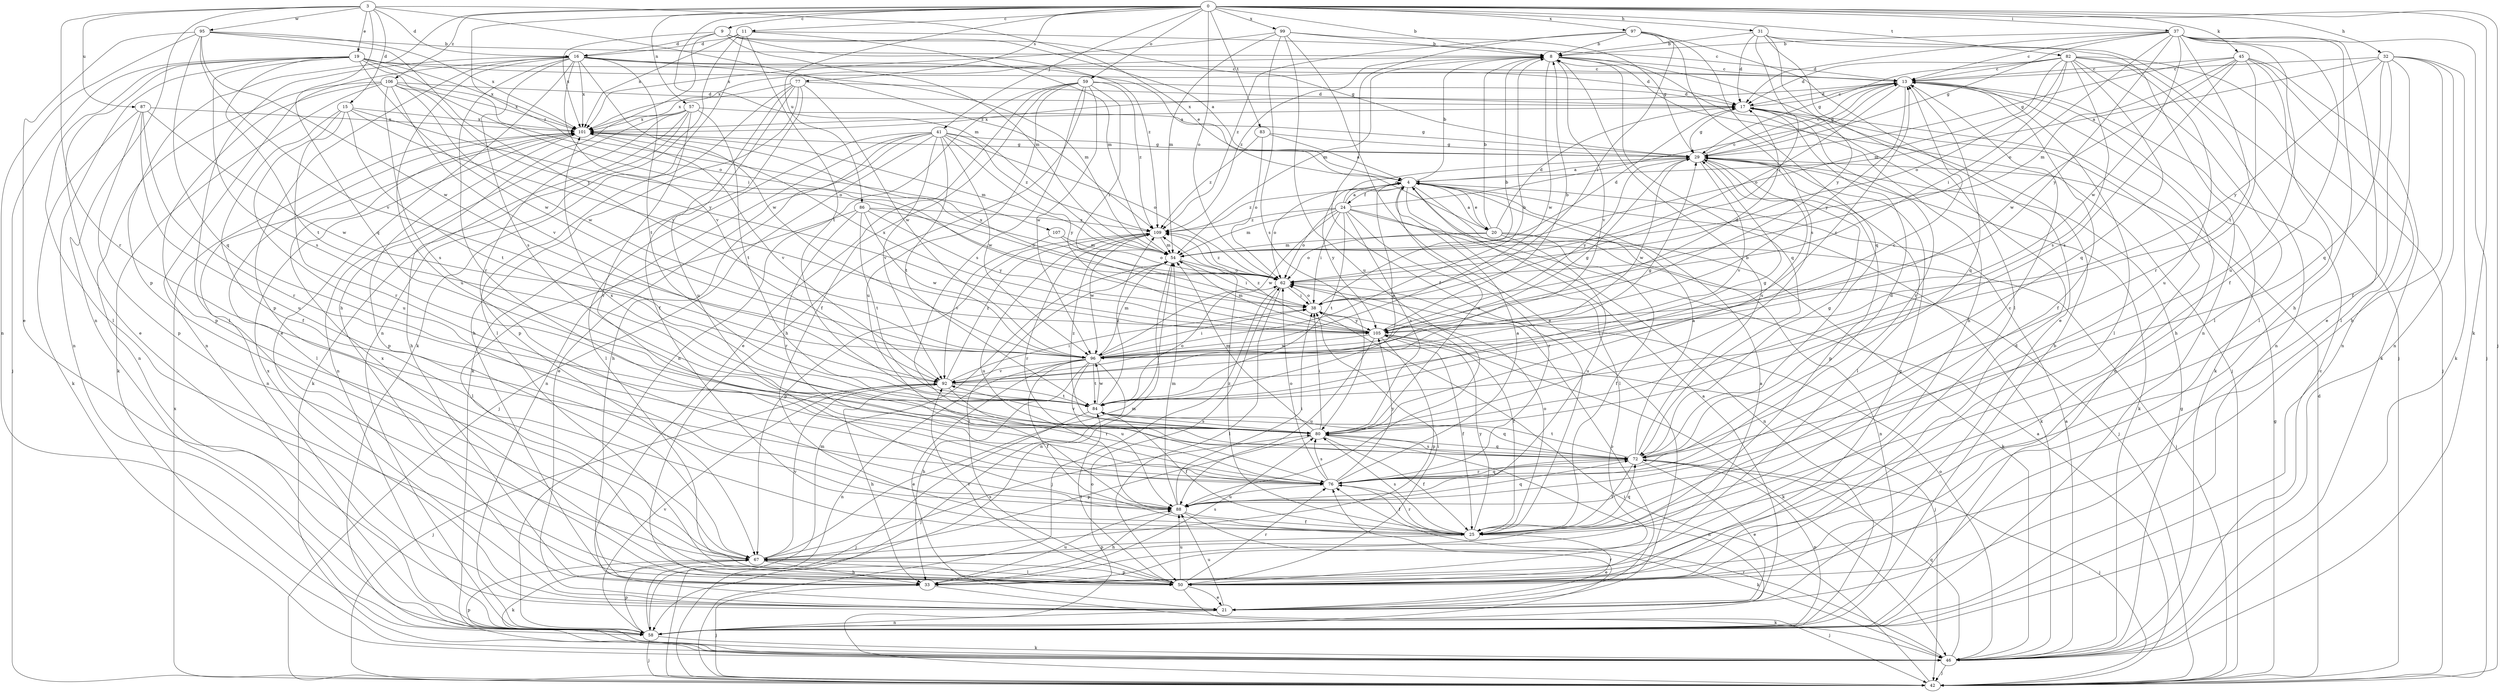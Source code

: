 strict digraph  {
0;
3;
4;
8;
9;
11;
13;
15;
16;
17;
19;
20;
21;
24;
25;
29;
31;
32;
33;
37;
38;
41;
42;
45;
46;
50;
54;
57;
58;
59;
62;
67;
72;
76;
77;
80;
82;
83;
84;
86;
87;
88;
92;
95;
96;
97;
99;
101;
105;
106;
107;
109;
0 -> 8  [label=b];
0 -> 9  [label=c];
0 -> 11  [label=c];
0 -> 31  [label=h];
0 -> 32  [label=h];
0 -> 37  [label=i];
0 -> 41  [label=j];
0 -> 42  [label=j];
0 -> 45  [label=k];
0 -> 46  [label=k];
0 -> 54  [label=m];
0 -> 57  [label=n];
0 -> 59  [label=o];
0 -> 62  [label=o];
0 -> 67  [label=p];
0 -> 77  [label=s];
0 -> 82  [label=t];
0 -> 83  [label=t];
0 -> 86  [label=u];
0 -> 97  [label=x];
0 -> 99  [label=x];
0 -> 106  [label=z];
0 -> 107  [label=z];
3 -> 15  [label=d];
3 -> 16  [label=d];
3 -> 19  [label=e];
3 -> 20  [label=e];
3 -> 58  [label=n];
3 -> 72  [label=q];
3 -> 76  [label=r];
3 -> 87  [label=u];
3 -> 95  [label=w];
3 -> 109  [label=z];
4 -> 8  [label=b];
4 -> 20  [label=e];
4 -> 24  [label=f];
4 -> 42  [label=j];
4 -> 46  [label=k];
4 -> 50  [label=l];
4 -> 62  [label=o];
4 -> 105  [label=y];
4 -> 109  [label=z];
8 -> 13  [label=c];
8 -> 33  [label=h];
8 -> 42  [label=j];
8 -> 54  [label=m];
8 -> 72  [label=q];
8 -> 92  [label=v];
8 -> 96  [label=w];
8 -> 101  [label=x];
8 -> 109  [label=z];
9 -> 4  [label=a];
9 -> 16  [label=d];
9 -> 29  [label=g];
9 -> 33  [label=h];
9 -> 54  [label=m];
9 -> 101  [label=x];
9 -> 109  [label=z];
11 -> 13  [label=c];
11 -> 16  [label=d];
11 -> 46  [label=k];
11 -> 54  [label=m];
11 -> 58  [label=n];
11 -> 84  [label=t];
11 -> 101  [label=x];
13 -> 17  [label=d];
13 -> 25  [label=f];
13 -> 29  [label=g];
13 -> 33  [label=h];
13 -> 46  [label=k];
13 -> 50  [label=l];
13 -> 62  [label=o];
13 -> 72  [label=q];
13 -> 101  [label=x];
13 -> 105  [label=y];
15 -> 25  [label=f];
15 -> 62  [label=o];
15 -> 76  [label=r];
15 -> 84  [label=t];
15 -> 88  [label=u];
15 -> 101  [label=x];
15 -> 105  [label=y];
16 -> 4  [label=a];
16 -> 13  [label=c];
16 -> 21  [label=e];
16 -> 50  [label=l];
16 -> 54  [label=m];
16 -> 58  [label=n];
16 -> 67  [label=p];
16 -> 76  [label=r];
16 -> 80  [label=s];
16 -> 84  [label=t];
16 -> 88  [label=u];
16 -> 92  [label=v];
16 -> 96  [label=w];
16 -> 101  [label=x];
17 -> 13  [label=c];
17 -> 29  [label=g];
17 -> 58  [label=n];
17 -> 76  [label=r];
17 -> 101  [label=x];
19 -> 13  [label=c];
19 -> 17  [label=d];
19 -> 21  [label=e];
19 -> 38  [label=i];
19 -> 42  [label=j];
19 -> 50  [label=l];
19 -> 58  [label=n];
19 -> 62  [label=o];
19 -> 80  [label=s];
19 -> 84  [label=t];
19 -> 96  [label=w];
19 -> 101  [label=x];
20 -> 4  [label=a];
20 -> 8  [label=b];
20 -> 17  [label=d];
20 -> 25  [label=f];
20 -> 46  [label=k];
20 -> 54  [label=m];
20 -> 58  [label=n];
20 -> 62  [label=o];
20 -> 88  [label=u];
21 -> 4  [label=a];
21 -> 58  [label=n];
21 -> 62  [label=o];
21 -> 88  [label=u];
21 -> 101  [label=x];
24 -> 4  [label=a];
24 -> 13  [label=c];
24 -> 29  [label=g];
24 -> 38  [label=i];
24 -> 42  [label=j];
24 -> 54  [label=m];
24 -> 58  [label=n];
24 -> 62  [label=o];
24 -> 76  [label=r];
24 -> 80  [label=s];
24 -> 84  [label=t];
24 -> 96  [label=w];
24 -> 109  [label=z];
25 -> 13  [label=c];
25 -> 21  [label=e];
25 -> 62  [label=o];
25 -> 67  [label=p];
25 -> 72  [label=q];
25 -> 76  [label=r];
25 -> 80  [label=s];
25 -> 105  [label=y];
25 -> 109  [label=z];
29 -> 4  [label=a];
29 -> 13  [label=c];
29 -> 46  [label=k];
29 -> 50  [label=l];
29 -> 67  [label=p];
29 -> 80  [label=s];
29 -> 92  [label=v];
29 -> 96  [label=w];
29 -> 105  [label=y];
31 -> 8  [label=b];
31 -> 17  [label=d];
31 -> 38  [label=i];
31 -> 42  [label=j];
31 -> 50  [label=l];
31 -> 58  [label=n];
31 -> 105  [label=y];
32 -> 4  [label=a];
32 -> 13  [label=c];
32 -> 25  [label=f];
32 -> 33  [label=h];
32 -> 46  [label=k];
32 -> 50  [label=l];
32 -> 58  [label=n];
32 -> 72  [label=q];
32 -> 105  [label=y];
33 -> 4  [label=a];
33 -> 42  [label=j];
33 -> 46  [label=k];
33 -> 80  [label=s];
33 -> 88  [label=u];
37 -> 8  [label=b];
37 -> 13  [label=c];
37 -> 17  [label=d];
37 -> 21  [label=e];
37 -> 25  [label=f];
37 -> 29  [label=g];
37 -> 33  [label=h];
37 -> 42  [label=j];
37 -> 62  [label=o];
37 -> 84  [label=t];
37 -> 88  [label=u];
37 -> 96  [label=w];
37 -> 105  [label=y];
38 -> 8  [label=b];
38 -> 25  [label=f];
38 -> 62  [label=o];
38 -> 101  [label=x];
38 -> 105  [label=y];
41 -> 21  [label=e];
41 -> 29  [label=g];
41 -> 33  [label=h];
41 -> 42  [label=j];
41 -> 50  [label=l];
41 -> 58  [label=n];
41 -> 62  [label=o];
41 -> 84  [label=t];
41 -> 92  [label=v];
41 -> 96  [label=w];
41 -> 105  [label=y];
41 -> 109  [label=z];
42 -> 4  [label=a];
42 -> 17  [label=d];
42 -> 29  [label=g];
42 -> 38  [label=i];
42 -> 62  [label=o];
42 -> 101  [label=x];
45 -> 13  [label=c];
45 -> 29  [label=g];
45 -> 46  [label=k];
45 -> 50  [label=l];
45 -> 54  [label=m];
45 -> 58  [label=n];
45 -> 76  [label=r];
45 -> 80  [label=s];
45 -> 96  [label=w];
46 -> 4  [label=a];
46 -> 13  [label=c];
46 -> 29  [label=g];
46 -> 42  [label=j];
46 -> 62  [label=o];
46 -> 67  [label=p];
46 -> 72  [label=q];
46 -> 76  [label=r];
50 -> 17  [label=d];
50 -> 21  [label=e];
50 -> 29  [label=g];
50 -> 38  [label=i];
50 -> 42  [label=j];
50 -> 67  [label=p];
50 -> 76  [label=r];
50 -> 84  [label=t];
50 -> 88  [label=u];
50 -> 92  [label=v];
50 -> 101  [label=x];
54 -> 17  [label=d];
54 -> 38  [label=i];
54 -> 50  [label=l];
54 -> 58  [label=n];
54 -> 62  [label=o];
57 -> 29  [label=g];
57 -> 33  [label=h];
57 -> 46  [label=k];
57 -> 58  [label=n];
57 -> 67  [label=p];
57 -> 76  [label=r];
57 -> 84  [label=t];
57 -> 101  [label=x];
58 -> 8  [label=b];
58 -> 42  [label=j];
58 -> 46  [label=k];
58 -> 54  [label=m];
58 -> 67  [label=p];
58 -> 76  [label=r];
58 -> 92  [label=v];
59 -> 17  [label=d];
59 -> 21  [label=e];
59 -> 25  [label=f];
59 -> 33  [label=h];
59 -> 38  [label=i];
59 -> 58  [label=n];
59 -> 80  [label=s];
59 -> 88  [label=u];
59 -> 96  [label=w];
59 -> 109  [label=z];
62 -> 38  [label=i];
62 -> 42  [label=j];
62 -> 50  [label=l];
62 -> 109  [label=z];
67 -> 33  [label=h];
67 -> 46  [label=k];
67 -> 50  [label=l];
67 -> 54  [label=m];
67 -> 80  [label=s];
67 -> 92  [label=v];
72 -> 4  [label=a];
72 -> 8  [label=b];
72 -> 21  [label=e];
72 -> 25  [label=f];
72 -> 29  [label=g];
72 -> 42  [label=j];
72 -> 58  [label=n];
72 -> 76  [label=r];
72 -> 80  [label=s];
72 -> 84  [label=t];
72 -> 101  [label=x];
76 -> 4  [label=a];
76 -> 17  [label=d];
76 -> 25  [label=f];
76 -> 62  [label=o];
76 -> 72  [label=q];
76 -> 80  [label=s];
76 -> 88  [label=u];
76 -> 105  [label=y];
77 -> 17  [label=d];
77 -> 25  [label=f];
77 -> 33  [label=h];
77 -> 46  [label=k];
77 -> 50  [label=l];
77 -> 88  [label=u];
77 -> 96  [label=w];
77 -> 101  [label=x];
80 -> 4  [label=a];
80 -> 25  [label=f];
80 -> 38  [label=i];
80 -> 54  [label=m];
80 -> 58  [label=n];
80 -> 67  [label=p];
80 -> 72  [label=q];
80 -> 92  [label=v];
80 -> 109  [label=z];
82 -> 13  [label=c];
82 -> 17  [label=d];
82 -> 29  [label=g];
82 -> 38  [label=i];
82 -> 42  [label=j];
82 -> 50  [label=l];
82 -> 54  [label=m];
82 -> 58  [label=n];
82 -> 62  [label=o];
82 -> 72  [label=q];
82 -> 80  [label=s];
82 -> 88  [label=u];
83 -> 4  [label=a];
83 -> 29  [label=g];
83 -> 62  [label=o];
83 -> 109  [label=z];
84 -> 4  [label=a];
84 -> 13  [label=c];
84 -> 25  [label=f];
84 -> 29  [label=g];
84 -> 42  [label=j];
84 -> 62  [label=o];
84 -> 72  [label=q];
84 -> 80  [label=s];
84 -> 96  [label=w];
84 -> 109  [label=z];
86 -> 50  [label=l];
86 -> 62  [label=o];
86 -> 76  [label=r];
86 -> 84  [label=t];
86 -> 96  [label=w];
86 -> 105  [label=y];
86 -> 109  [label=z];
87 -> 46  [label=k];
87 -> 67  [label=p];
87 -> 76  [label=r];
87 -> 88  [label=u];
87 -> 96  [label=w];
87 -> 101  [label=x];
88 -> 25  [label=f];
88 -> 33  [label=h];
88 -> 38  [label=i];
88 -> 46  [label=k];
88 -> 54  [label=m];
88 -> 72  [label=q];
92 -> 13  [label=c];
92 -> 29  [label=g];
92 -> 33  [label=h];
92 -> 38  [label=i];
92 -> 42  [label=j];
92 -> 76  [label=r];
92 -> 84  [label=t];
92 -> 109  [label=z];
95 -> 8  [label=b];
95 -> 21  [label=e];
95 -> 58  [label=n];
95 -> 72  [label=q];
95 -> 92  [label=v];
95 -> 96  [label=w];
95 -> 101  [label=x];
95 -> 105  [label=y];
96 -> 8  [label=b];
96 -> 21  [label=e];
96 -> 25  [label=f];
96 -> 29  [label=g];
96 -> 33  [label=h];
96 -> 38  [label=i];
96 -> 42  [label=j];
96 -> 54  [label=m];
96 -> 58  [label=n];
96 -> 84  [label=t];
96 -> 88  [label=u];
96 -> 92  [label=v];
97 -> 8  [label=b];
97 -> 21  [label=e];
97 -> 25  [label=f];
97 -> 38  [label=i];
97 -> 72  [label=q];
97 -> 80  [label=s];
97 -> 109  [label=z];
99 -> 8  [label=b];
99 -> 21  [label=e];
99 -> 29  [label=g];
99 -> 54  [label=m];
99 -> 80  [label=s];
99 -> 88  [label=u];
99 -> 101  [label=x];
101 -> 29  [label=g];
101 -> 50  [label=l];
101 -> 54  [label=m];
101 -> 58  [label=n];
101 -> 67  [label=p];
101 -> 92  [label=v];
105 -> 8  [label=b];
105 -> 17  [label=d];
105 -> 25  [label=f];
105 -> 42  [label=j];
105 -> 46  [label=k];
105 -> 54  [label=m];
105 -> 67  [label=p];
105 -> 88  [label=u];
105 -> 96  [label=w];
105 -> 101  [label=x];
105 -> 109  [label=z];
106 -> 17  [label=d];
106 -> 46  [label=k];
106 -> 58  [label=n];
106 -> 67  [label=p];
106 -> 80  [label=s];
106 -> 92  [label=v];
106 -> 96  [label=w];
106 -> 101  [label=x];
106 -> 105  [label=y];
107 -> 54  [label=m];
107 -> 62  [label=o];
107 -> 92  [label=v];
109 -> 54  [label=m];
109 -> 67  [label=p];
109 -> 76  [label=r];
109 -> 88  [label=u];
109 -> 96  [label=w];
}
